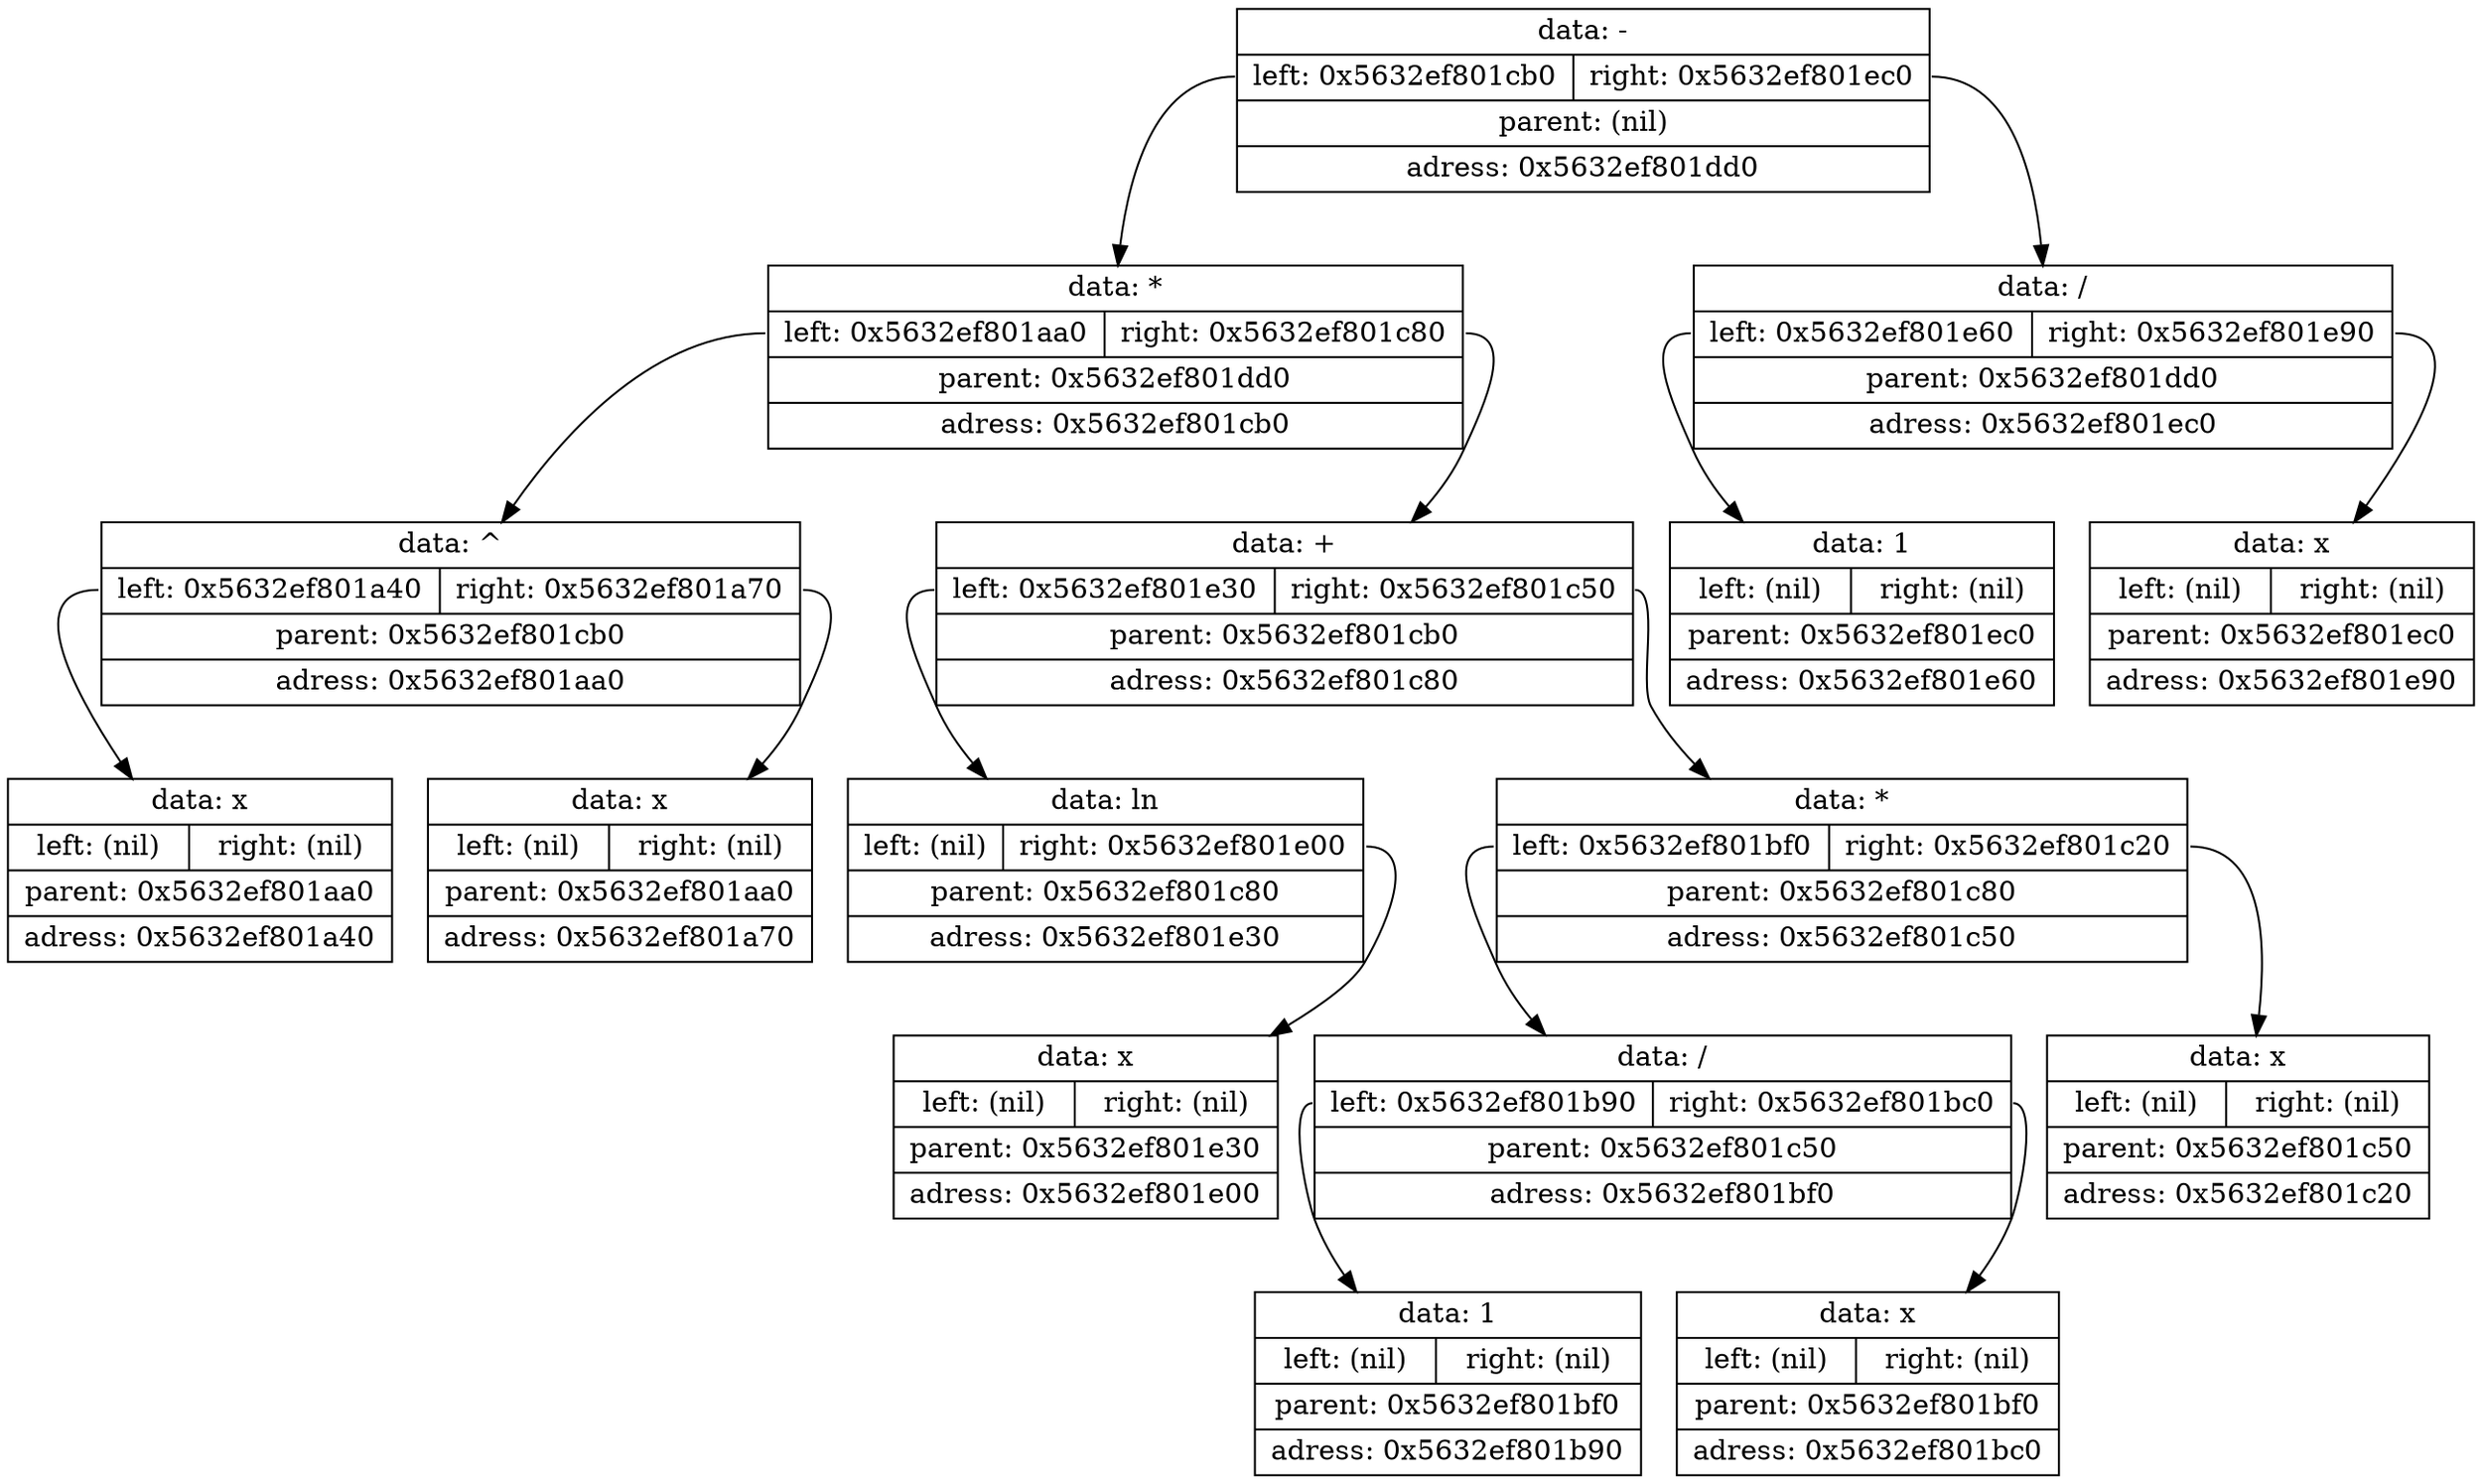 digraph dump
{
	node0x5632ef801dd0 [shape = "record", label = "{<f1>data: -|{<f2>left: 0x5632ef801cb0|<f3>right: 0x5632ef801ec0}|<f4>parent: (nil)|<f5>adress: 0x5632ef801dd0}"];
	node0x5632ef801cb0 [shape = "record", label = "{<f1>data: *|{<f2>left: 0x5632ef801aa0|<f3>right: 0x5632ef801c80}|<f4>parent: 0x5632ef801dd0|<f5>adress: 0x5632ef801cb0}"];
	node0x5632ef801aa0 [shape = "record", label = "{<f1>data: ^|{<f2>left: 0x5632ef801a40|<f3>right: 0x5632ef801a70}|<f4>parent: 0x5632ef801cb0|<f5>adress: 0x5632ef801aa0}"];
	node0x5632ef801a40 [shape = "record", label = "{<f1>data: x|{<f2>left: (nil)|<f3>right: (nil)}|<f4>parent: 0x5632ef801aa0|<f5>adress: 0x5632ef801a40}"];
	node0x5632ef801aa0:f2 -> node0x5632ef801a40
	node0x5632ef801a70 [shape = "record", label = "{<f1>data: x|{<f2>left: (nil)|<f3>right: (nil)}|<f4>parent: 0x5632ef801aa0|<f5>adress: 0x5632ef801a70}"];
	node0x5632ef801aa0:f3 -> node0x5632ef801a70
	node0x5632ef801cb0:f2 -> node0x5632ef801aa0
	node0x5632ef801c80 [shape = "record", label = "{<f1>data: +|{<f2>left: 0x5632ef801e30|<f3>right: 0x5632ef801c50}|<f4>parent: 0x5632ef801cb0|<f5>adress: 0x5632ef801c80}"];
	node0x5632ef801e30 [shape = "record", label = "{<f1>data: ln|{<f2>left: (nil)|<f3>right: 0x5632ef801e00}|<f4>parent: 0x5632ef801c80|<f5>adress: 0x5632ef801e30}"];
	node0x5632ef801e00 [shape = "record", label = "{<f1>data: x|{<f2>left: (nil)|<f3>right: (nil)}|<f4>parent: 0x5632ef801e30|<f5>adress: 0x5632ef801e00}"];
	node0x5632ef801e30:f3 -> node0x5632ef801e00
	node0x5632ef801c80:f2 -> node0x5632ef801e30
	node0x5632ef801c50 [shape = "record", label = "{<f1>data: *|{<f2>left: 0x5632ef801bf0|<f3>right: 0x5632ef801c20}|<f4>parent: 0x5632ef801c80|<f5>adress: 0x5632ef801c50}"];
	node0x5632ef801bf0 [shape = "record", label = "{<f1>data: /|{<f2>left: 0x5632ef801b90|<f3>right: 0x5632ef801bc0}|<f4>parent: 0x5632ef801c50|<f5>adress: 0x5632ef801bf0}"];
	node0x5632ef801b90 [shape = "record", label = "{<f1>data: 1|{<f2>left: (nil)|<f3>right: (nil)}|<f4>parent: 0x5632ef801bf0|<f5>adress: 0x5632ef801b90}"];
	node0x5632ef801bf0:f2 -> node0x5632ef801b90
	node0x5632ef801bc0 [shape = "record", label = "{<f1>data: x|{<f2>left: (nil)|<f3>right: (nil)}|<f4>parent: 0x5632ef801bf0|<f5>adress: 0x5632ef801bc0}"];
	node0x5632ef801bf0:f3 -> node0x5632ef801bc0
	node0x5632ef801c50:f2 -> node0x5632ef801bf0
	node0x5632ef801c20 [shape = "record", label = "{<f1>data: x|{<f2>left: (nil)|<f3>right: (nil)}|<f4>parent: 0x5632ef801c50|<f5>adress: 0x5632ef801c20}"];
	node0x5632ef801c50:f3 -> node0x5632ef801c20
	node0x5632ef801c80:f3 -> node0x5632ef801c50
	node0x5632ef801cb0:f3 -> node0x5632ef801c80
	node0x5632ef801dd0:f2 -> node0x5632ef801cb0
	node0x5632ef801ec0 [shape = "record", label = "{<f1>data: /|{<f2>left: 0x5632ef801e60|<f3>right: 0x5632ef801e90}|<f4>parent: 0x5632ef801dd0|<f5>adress: 0x5632ef801ec0}"];
	node0x5632ef801e60 [shape = "record", label = "{<f1>data: 1|{<f2>left: (nil)|<f3>right: (nil)}|<f4>parent: 0x5632ef801ec0|<f5>adress: 0x5632ef801e60}"];
	node0x5632ef801ec0:f2 -> node0x5632ef801e60
	node0x5632ef801e90 [shape = "record", label = "{<f1>data: x|{<f2>left: (nil)|<f3>right: (nil)}|<f4>parent: 0x5632ef801ec0|<f5>adress: 0x5632ef801e90}"];
	node0x5632ef801ec0:f3 -> node0x5632ef801e90
	node0x5632ef801dd0:f3 -> node0x5632ef801ec0

}
